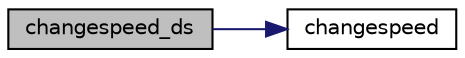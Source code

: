 digraph "changespeed_ds"
{
 // LATEX_PDF_SIZE
  edge [fontname="Helvetica",fontsize="10",labelfontname="Helvetica",labelfontsize="10"];
  node [fontname="Helvetica",fontsize="10",shape=record];
  rankdir="LR";
  Node1 [label="changespeed_ds",height=0.2,width=0.4,color="black", fillcolor="grey75", style="filled", fontcolor="black",tooltip="muda o speed do elemento passado como argumento."];
  Node1 -> Node2 [color="midnightblue",fontsize="10",style="solid",fontname="Helvetica"];
  Node2 [label="changespeed",height=0.2,width=0.4,color="black", fillcolor="white", style="filled",URL="$group__sprite.html#ga5a83b34ae98ef515cb24b965c436cbc3",tooltip=" "];
}
